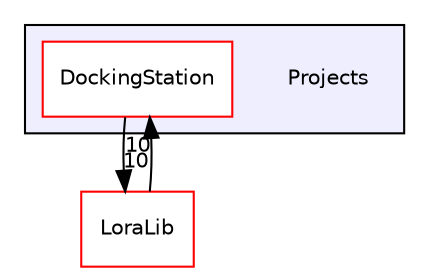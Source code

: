 digraph "Projects" {
  compound=true
  node [ fontsize="10", fontname="Helvetica"];
  edge [ labelfontsize="10", labelfontname="Helvetica"];
  subgraph clusterdir_7a6499598ddcfcabe96e224cb4a6d834 {
    graph [ bgcolor="#eeeeff", pencolor="black", label="" URL="dir_7a6499598ddcfcabe96e224cb4a6d834.html"];
    dir_7a6499598ddcfcabe96e224cb4a6d834 [shape=plaintext label="Projects"];
    dir_2d5c189dde566096c30f6275caec84be [shape=box label="DockingStation" color="red" fillcolor="white" style="filled" URL="dir_2d5c189dde566096c30f6275caec84be.html"];
  }
  dir_878635d2ccdb6aa6ab3ba685c8bd0903 [shape=box label="LoraLib" fillcolor="white" style="filled" color="red" URL="dir_878635d2ccdb6aa6ab3ba685c8bd0903.html"];
  dir_878635d2ccdb6aa6ab3ba685c8bd0903->dir_2d5c189dde566096c30f6275caec84be [headlabel="10", labeldistance=1.5 headhref="dir_000003_000014.html"];
  dir_2d5c189dde566096c30f6275caec84be->dir_878635d2ccdb6aa6ab3ba685c8bd0903 [headlabel="10", labeldistance=1.5 headhref="dir_000014_000003.html"];
}
